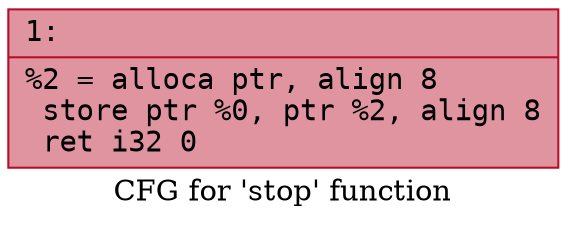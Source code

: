 digraph "CFG for 'stop' function" {
	label="CFG for 'stop' function";

	Node0x6000011906e0 [shape=record,color="#b70d28ff", style=filled, fillcolor="#b70d2870" fontname="Courier",label="{1:\l|  %2 = alloca ptr, align 8\l  store ptr %0, ptr %2, align 8\l  ret i32 0\l}"];
}

